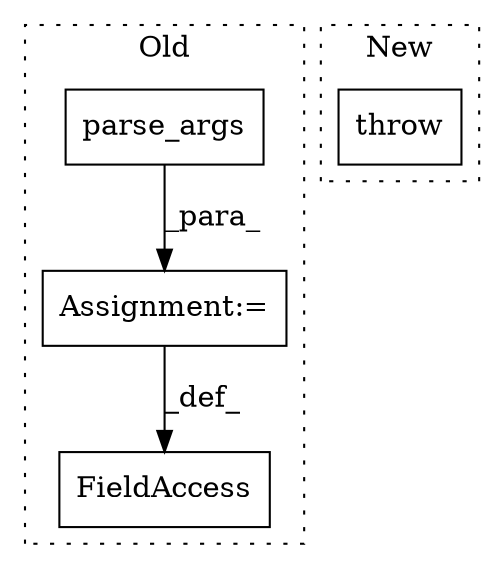 digraph G {
subgraph cluster0 {
1 [label="parse_args" a="32" s="2099,2116" l="11,1" shape="box"];
3 [label="FieldAccess" a="22" s="3536" l="14" shape="box"];
4 [label="Assignment:=" a="7" s="2088" l="1" shape="box"];
label = "Old";
style="dotted";
}
subgraph cluster1 {
2 [label="throw" a="53" s="2043" l="6" shape="box"];
label = "New";
style="dotted";
}
1 -> 4 [label="_para_"];
4 -> 3 [label="_def_"];
}